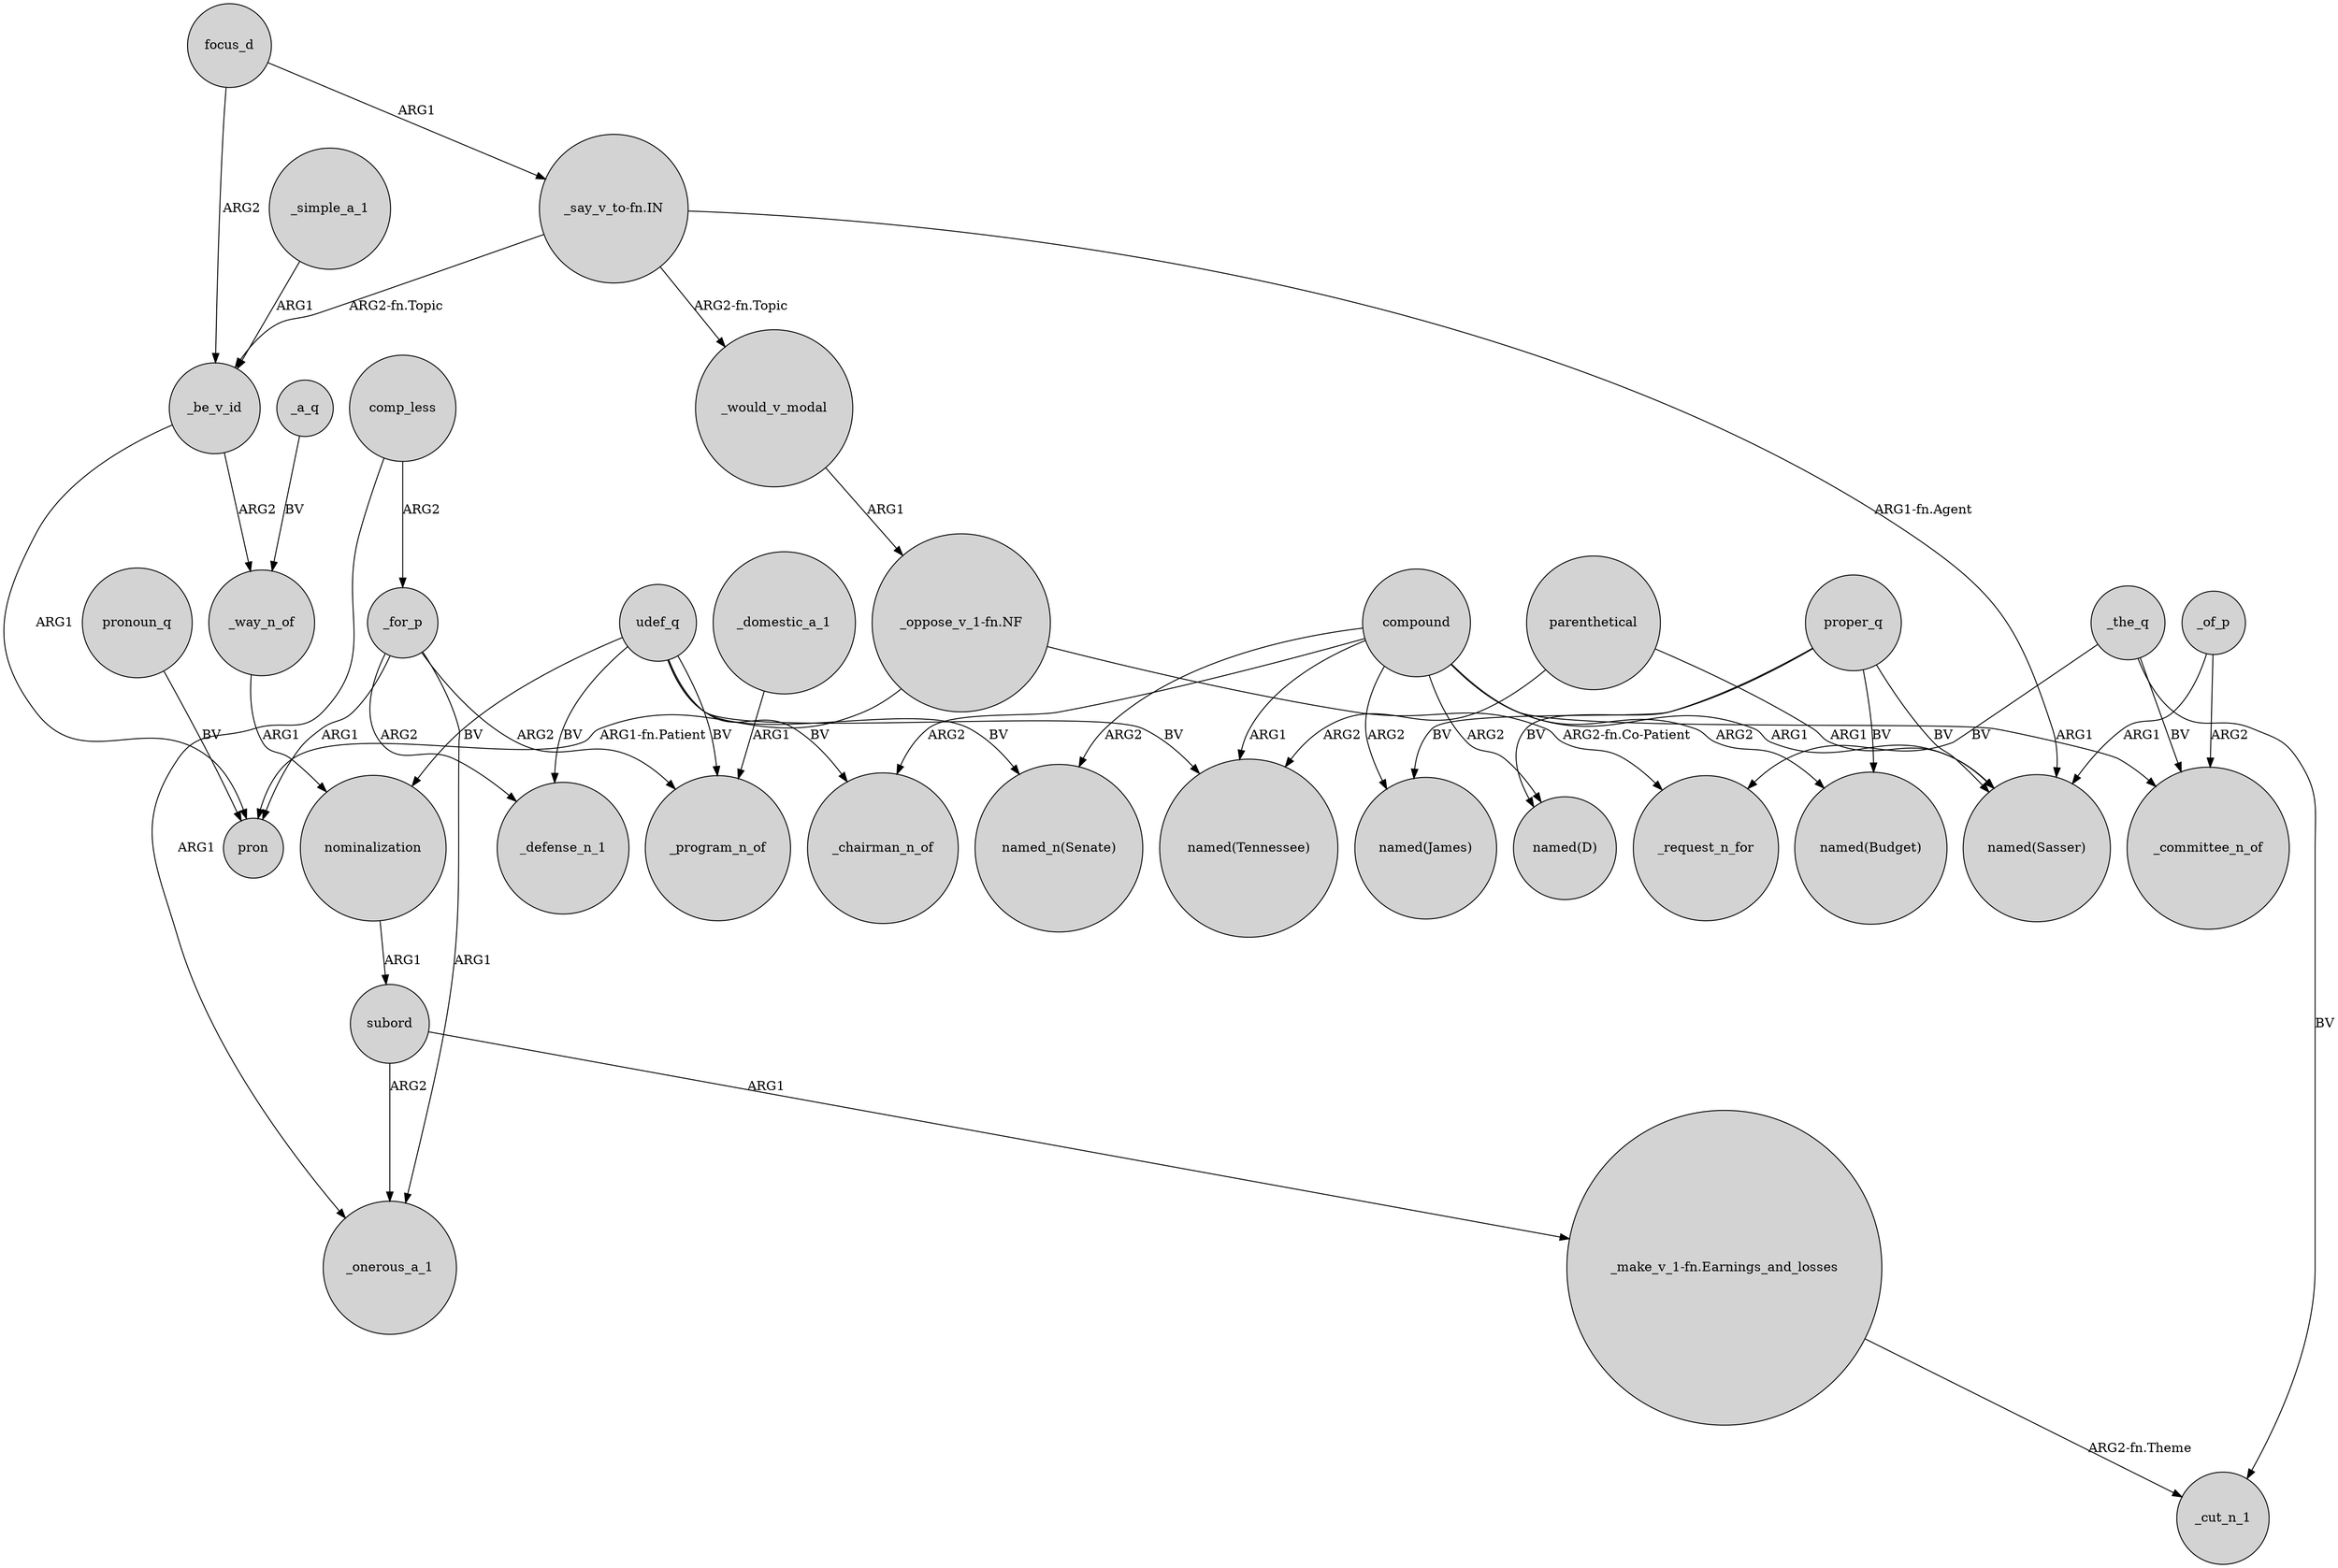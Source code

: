digraph {
	node [shape=circle style=filled]
	focus_d -> _be_v_id [label=ARG2]
	"_say_v_to-fn.IN" -> _would_v_modal [label="ARG2-fn.Topic"]
	comp_less -> _for_p [label=ARG2]
	comp_less -> _onerous_a_1 [label=ARG1]
	compound -> "named(Budget)" [label=ARG2]
	compound -> "named(James)" [label=ARG2]
	subord -> _onerous_a_1 [label=ARG2]
	udef_q -> _program_n_of [label=BV]
	_the_q -> _committee_n_of [label=BV]
	_the_q -> _cut_n_1 [label=BV]
	parenthetical -> "named(Sasser)" [label=ARG1]
	_simple_a_1 -> _be_v_id [label=ARG1]
	_of_p -> "named(Sasser)" [label=ARG1]
	_be_v_id -> _way_n_of [label=ARG2]
	_be_v_id -> pron [label=ARG1]
	compound -> "named(Tennessee)" [label=ARG1]
	udef_q -> _chairman_n_of [label=BV]
	_domestic_a_1 -> _program_n_of [label=ARG1]
	"_say_v_to-fn.IN" -> _be_v_id [label="ARG2-fn.Topic"]
	proper_q -> "named(Sasser)" [label=BV]
	pronoun_q -> pron [label=BV]
	udef_q -> _defense_n_1 [label=BV]
	_the_q -> _request_n_for [label=BV]
	compound -> _chairman_n_of [label=ARG2]
	"_oppose_v_1-fn.NF" -> pron [label="ARG1-fn.Patient"]
	nominalization -> subord [label=ARG1]
	parenthetical -> "named(Tennessee)" [label=ARG2]
	_for_p -> _onerous_a_1 [label=ARG1]
	compound -> "named_n(Senate)" [label=ARG2]
	proper_q -> "named(James)" [label=BV]
	_for_p -> pron [label=ARG1]
	compound -> "named(D)" [label=ARG2]
	udef_q -> nominalization [label=BV]
	compound -> "named(Sasser)" [label=ARG1]
	udef_q -> "named_n(Senate)" [label=BV]
	proper_q -> "named(D)" [label=BV]
	udef_q -> "named(Tennessee)" [label=BV]
	proper_q -> "named(Budget)" [label=BV]
	_for_p -> _defense_n_1 [label=ARG2]
	_for_p -> _program_n_of [label=ARG2]
	subord -> "_make_v_1-fn.Earnings_and_losses" [label=ARG1]
	compound -> _committee_n_of [label=ARG1]
	_a_q -> _way_n_of [label=BV]
	"_oppose_v_1-fn.NF" -> _request_n_for [label="ARG2-fn.Co-Patient"]
	"_say_v_to-fn.IN" -> "named(Sasser)" [label="ARG1-fn.Agent"]
	_of_p -> _committee_n_of [label=ARG2]
	"_make_v_1-fn.Earnings_and_losses" -> _cut_n_1 [label="ARG2-fn.Theme"]
	_way_n_of -> nominalization [label=ARG1]
	focus_d -> "_say_v_to-fn.IN" [label=ARG1]
	_would_v_modal -> "_oppose_v_1-fn.NF" [label=ARG1]
}
